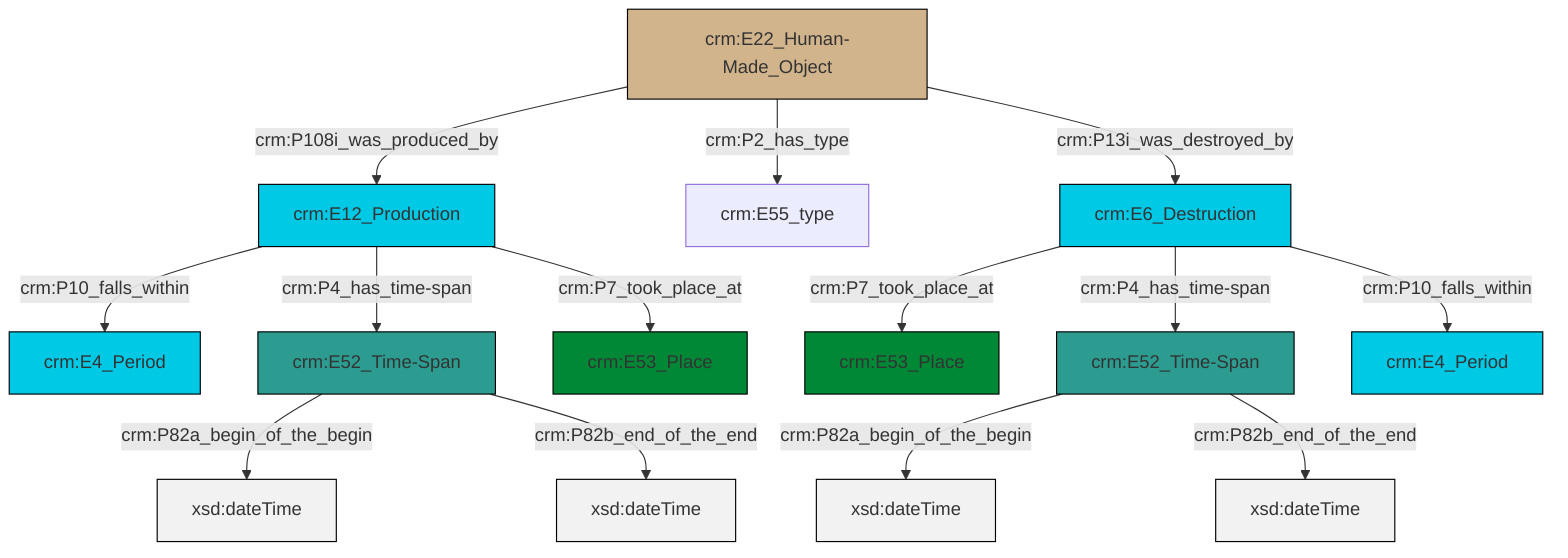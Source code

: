 graph TD
classDef Literal fill:#f2f2f2,stroke:#000000;
classDef CRM_Entity fill:#FFFFFF,stroke:#000000;
classDef Temporal_Entity fill:#00C9E6, stroke:#000000;
classDef Type fill:#E18312, stroke:#000000;
classDef Time-Span fill:#2C9C91, stroke:#000000;
classDef Appellation fill:#FFEB7F, stroke:#000000;
classDef Place fill:#008836, stroke:#000000;
classDef Persistent_Item fill:#B266B2, stroke:#000000;
classDef Conceptual_Object fill:#FFD700, stroke:#000000;
classDef Physical_Thing fill:#D2B48C, stroke:#000000;
classDef Actor fill:#f58aad, stroke:#000000;
classDef PC_Classes fill:#4ce600, stroke:#000000;
classDef Multi fill:#cccccc,stroke:#000000;

2["crm:E52_Time-Span"]:::Time-Span -->|crm:P82a_begin_of_the_begin| 3[xsd:dateTime]:::Literal
6["crm:E12_Production"]:::Temporal_Entity -->|crm:P7_took_place_at| 7["crm:E53_Place"]:::Place
4["crm:E22_Human-Made_Object"]:::Physical_Thing -->|crm:P108i_was_produced_by| 6["crm:E12_Production"]:::Temporal_Entity
2["crm:E52_Time-Span"]:::Time-Span -->|crm:P82b_end_of_the_end| 13[xsd:dateTime]:::Literal
18["crm:E6_Destruction"]:::Temporal_Entity -->|crm:P4_has_time-span| 2["crm:E52_Time-Span"]:::Time-Span
10["crm:E52_Time-Span"]:::Time-Span -->|crm:P82a_begin_of_the_begin| 19[xsd:dateTime]:::Literal
18["crm:E6_Destruction"]:::Temporal_Entity -->|crm:P10_falls_within| 16["crm:E4_Period"]:::Temporal_Entity
6["crm:E12_Production"]:::Temporal_Entity -->|crm:P10_falls_within| 0["crm:E4_Period"]:::Temporal_Entity
6["crm:E12_Production"]:::Temporal_Entity -->|crm:P4_has_time-span| 10["crm:E52_Time-Span"]:::Time-Span
4["crm:E22_Human-Made_Object"]:::Physical_Thing -->|crm:P2_has_type| 14["crm:E55_type"]:::Default
10["crm:E52_Time-Span"]:::Time-Span -->|crm:P82b_end_of_the_end| 23[xsd:dateTime]:::Literal
18["crm:E6_Destruction"]:::Temporal_Entity -->|crm:P7_took_place_at| 8["crm:E53_Place"]:::Place
4["crm:E22_Human-Made_Object"]:::Physical_Thing -->|crm:P13i_was_destroyed_by| 18["crm:E6_Destruction"]:::Temporal_Entity